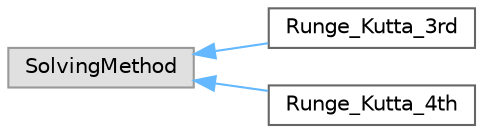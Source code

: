 digraph "Graphical Class Hierarchy"
{
 // LATEX_PDF_SIZE
  bgcolor="transparent";
  edge [fontname=Helvetica,fontsize=10,labelfontname=Helvetica,labelfontsize=10];
  node [fontname=Helvetica,fontsize=10,shape=box,height=0.2,width=0.4];
  rankdir="LR";
  Node0 [id="Node000000",label="SolvingMethod",height=0.2,width=0.4,color="grey60", fillcolor="#E0E0E0", style="filled",tooltip=" "];
  Node0 -> Node1 [id="edge1_Node000000_Node000001",dir="back",color="steelblue1",style="solid",tooltip=" "];
  Node1 [id="Node000001",label="Runge_Kutta_3rd",height=0.2,width=0.4,color="grey40", fillcolor="white", style="filled",URL="$class_runge___kutta__3rd.html",tooltip="A class implementing the Runge-Kutta method of the 3rd degree."];
  Node0 -> Node2 [id="edge2_Node000000_Node000002",dir="back",color="steelblue1",style="solid",tooltip=" "];
  Node2 [id="Node000002",label="Runge_Kutta_4th",height=0.2,width=0.4,color="grey40", fillcolor="white", style="filled",URL="$class_runge___kutta__4th.html",tooltip="A class implementing the Runge-Kutta method of the 4th degree."];
}
